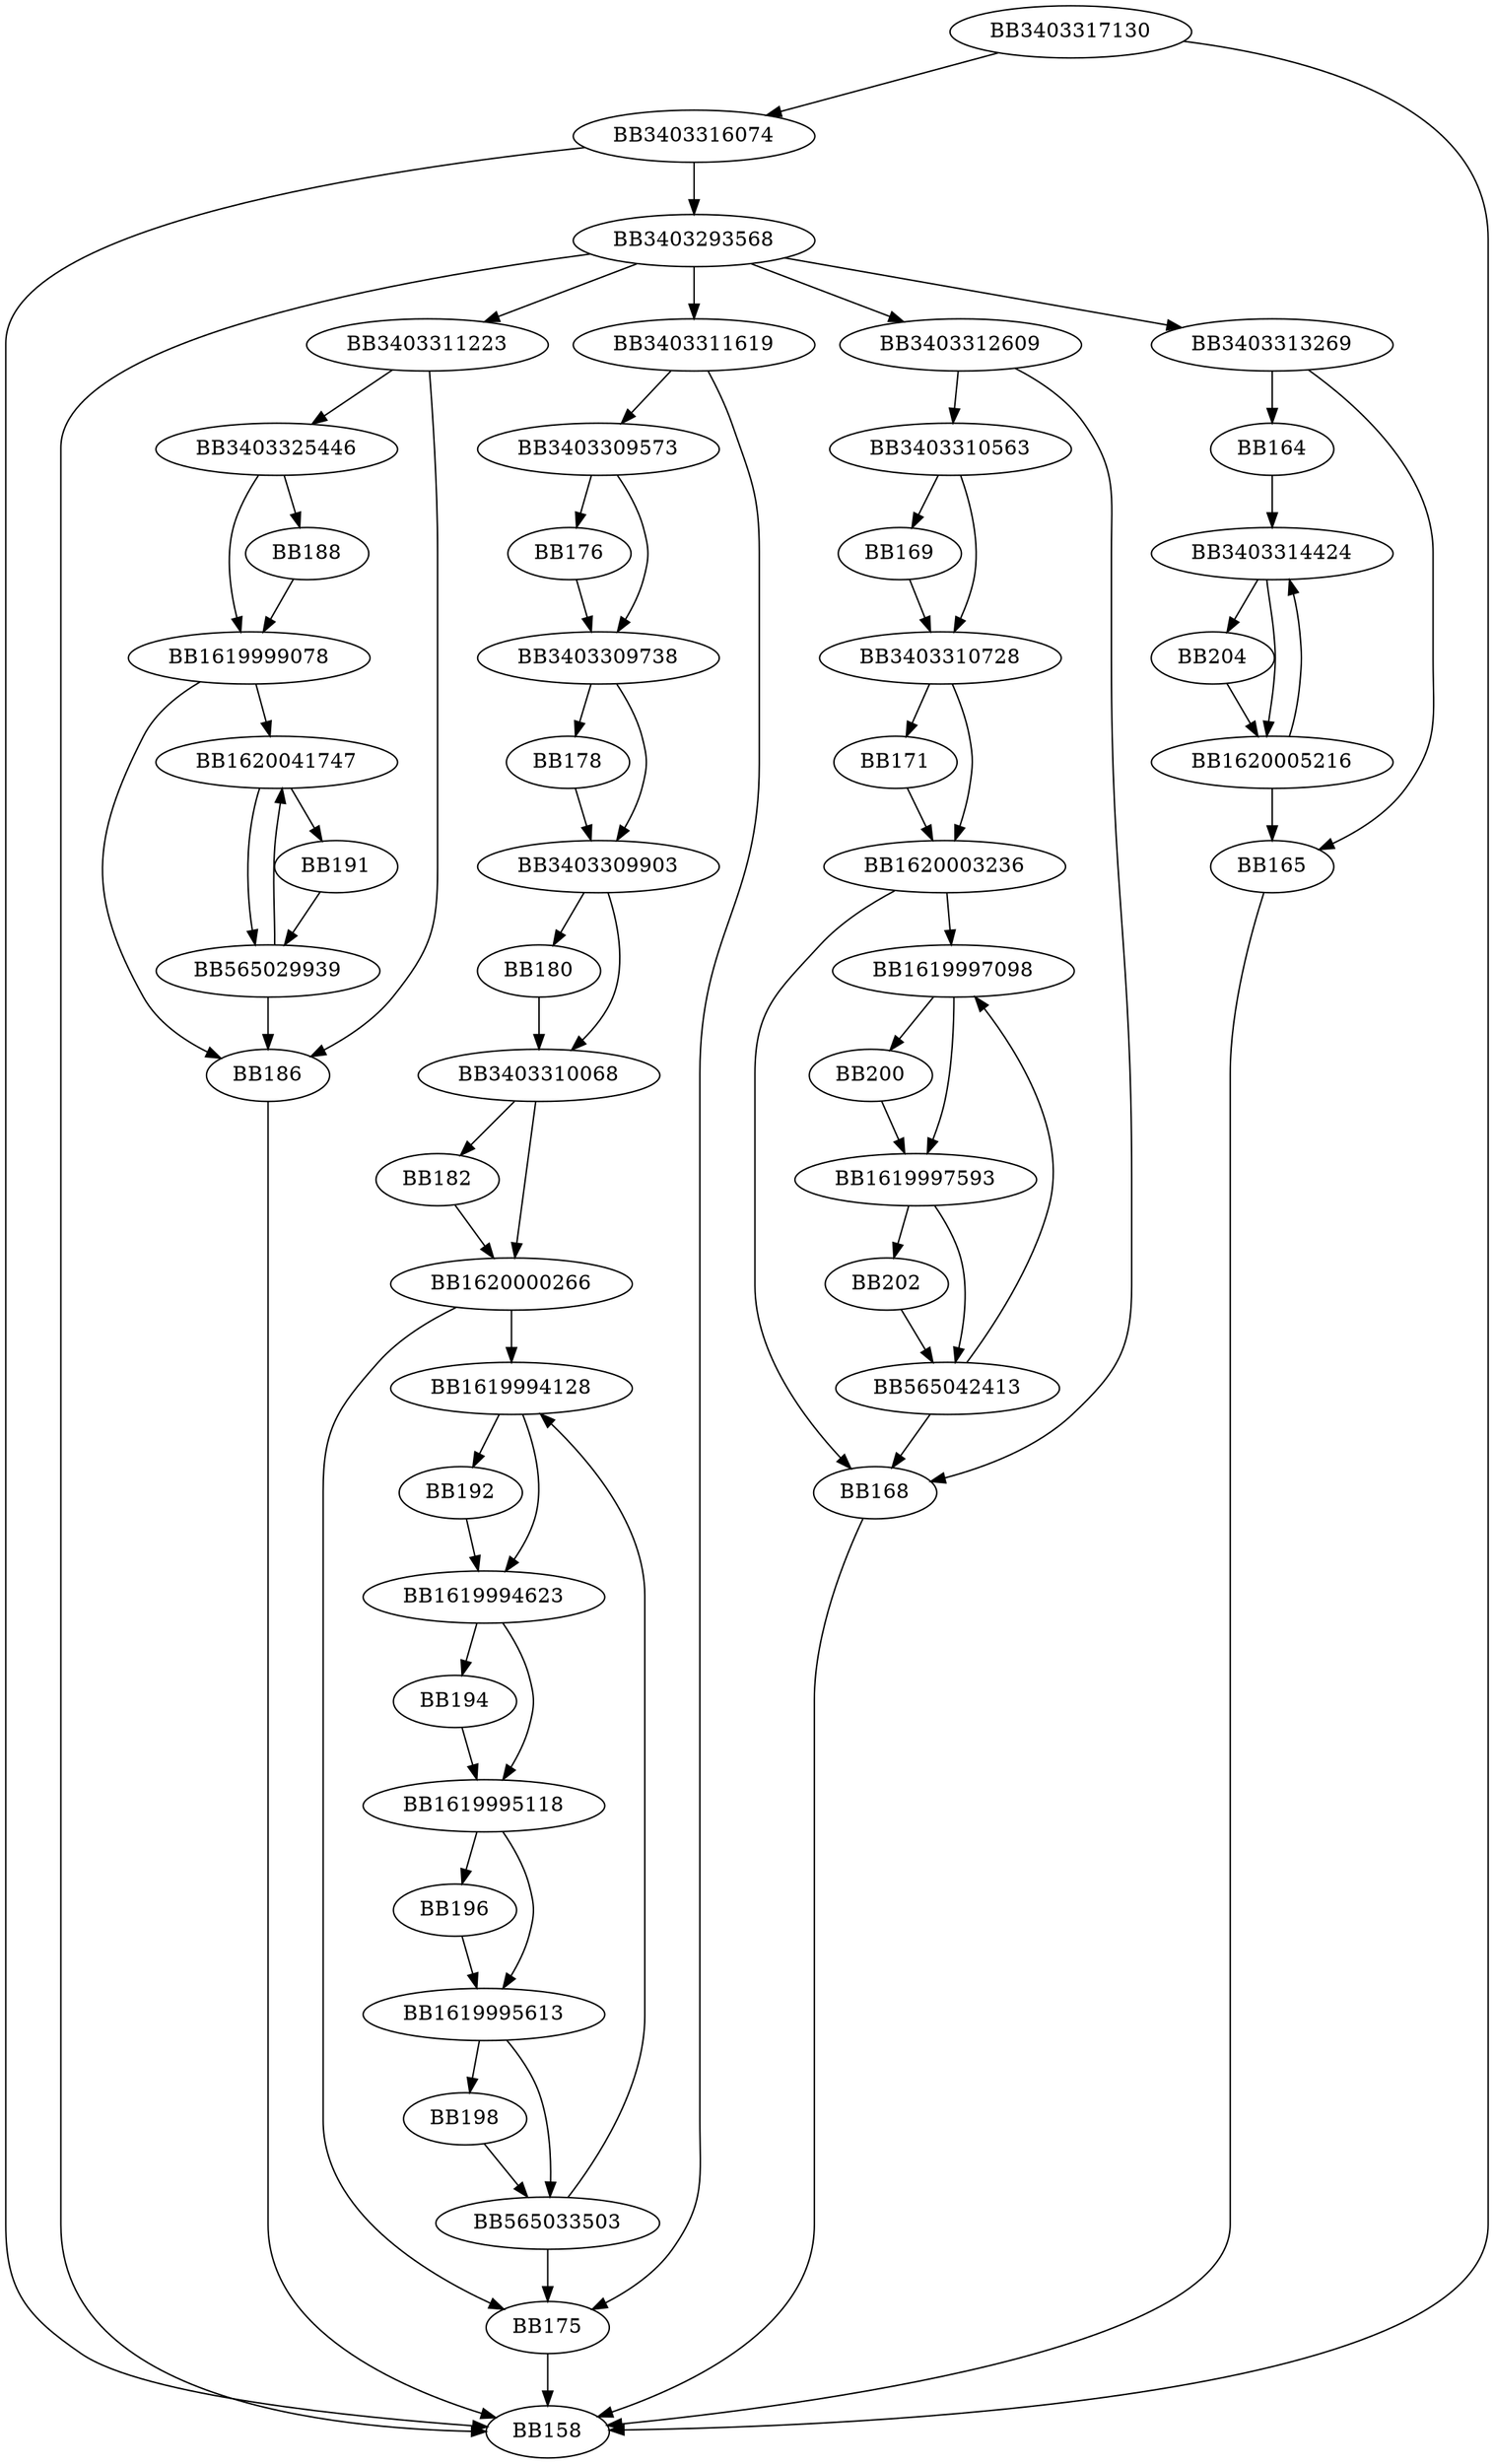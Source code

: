 digraph G{
	BB3403317130->BB3403316074;
	BB3403317130->BB158;
	BB3403316074->BB158;
	BB3403316074->BB3403293568;
	BB3403293568->BB158;
	BB3403293568->BB3403311223;
	BB3403293568->BB3403311619;
	BB3403293568->BB3403312609;
	BB3403293568->BB3403313269;
	BB3403313269->BB164;
	BB3403313269->BB165;
	BB164->BB3403314424;
	BB3403312609->BB3403310563;
	BB3403312609->BB168;
	BB3403310563->BB169;
	BB3403310563->BB3403310728;
	BB169->BB3403310728;
	BB3403310728->BB171;
	BB3403310728->BB1620003236;
	BB171->BB1620003236;
	BB1620003236->BB1619997098;
	BB1620003236->BB168;
	BB3403311619->BB3403309573;
	BB3403311619->BB175;
	BB3403309573->BB176;
	BB3403309573->BB3403309738;
	BB176->BB3403309738;
	BB3403309738->BB178;
	BB3403309738->BB3403309903;
	BB178->BB3403309903;
	BB3403309903->BB180;
	BB3403309903->BB3403310068;
	BB180->BB3403310068;
	BB3403310068->BB182;
	BB3403310068->BB1620000266;
	BB182->BB1620000266;
	BB1620000266->BB1619994128;
	BB1620000266->BB175;
	BB3403311223->BB3403325446;
	BB3403311223->BB186;
	BB3403325446->BB1619999078;
	BB3403325446->BB188;
	BB188->BB1619999078;
	BB1619999078->BB1620041747;
	BB1619999078->BB186;
	BB1620041747->BB565029939;
	BB1620041747->BB191;
	BB191->BB565029939;
	BB565029939->BB1620041747;
	BB565029939->BB186;
	BB186->BB158;
	BB1619994128->BB192;
	BB1619994128->BB1619994623;
	BB192->BB1619994623;
	BB1619994623->BB194;
	BB1619994623->BB1619995118;
	BB194->BB1619995118;
	BB1619995118->BB196;
	BB1619995118->BB1619995613;
	BB196->BB1619995613;
	BB1619995613->BB198;
	BB1619995613->BB565033503;
	BB198->BB565033503;
	BB565033503->BB1619994128;
	BB565033503->BB175;
	BB175->BB158;
	BB1619997098->BB200;
	BB1619997098->BB1619997593;
	BB200->BB1619997593;
	BB1619997593->BB202;
	BB1619997593->BB565042413;
	BB202->BB565042413;
	BB565042413->BB1619997098;
	BB565042413->BB168;
	BB168->BB158;
	BB3403314424->BB204;
	BB3403314424->BB1620005216;
	BB204->BB1620005216;
	BB1620005216->BB3403314424;
	BB1620005216->BB165;
	BB165->BB158;
}
